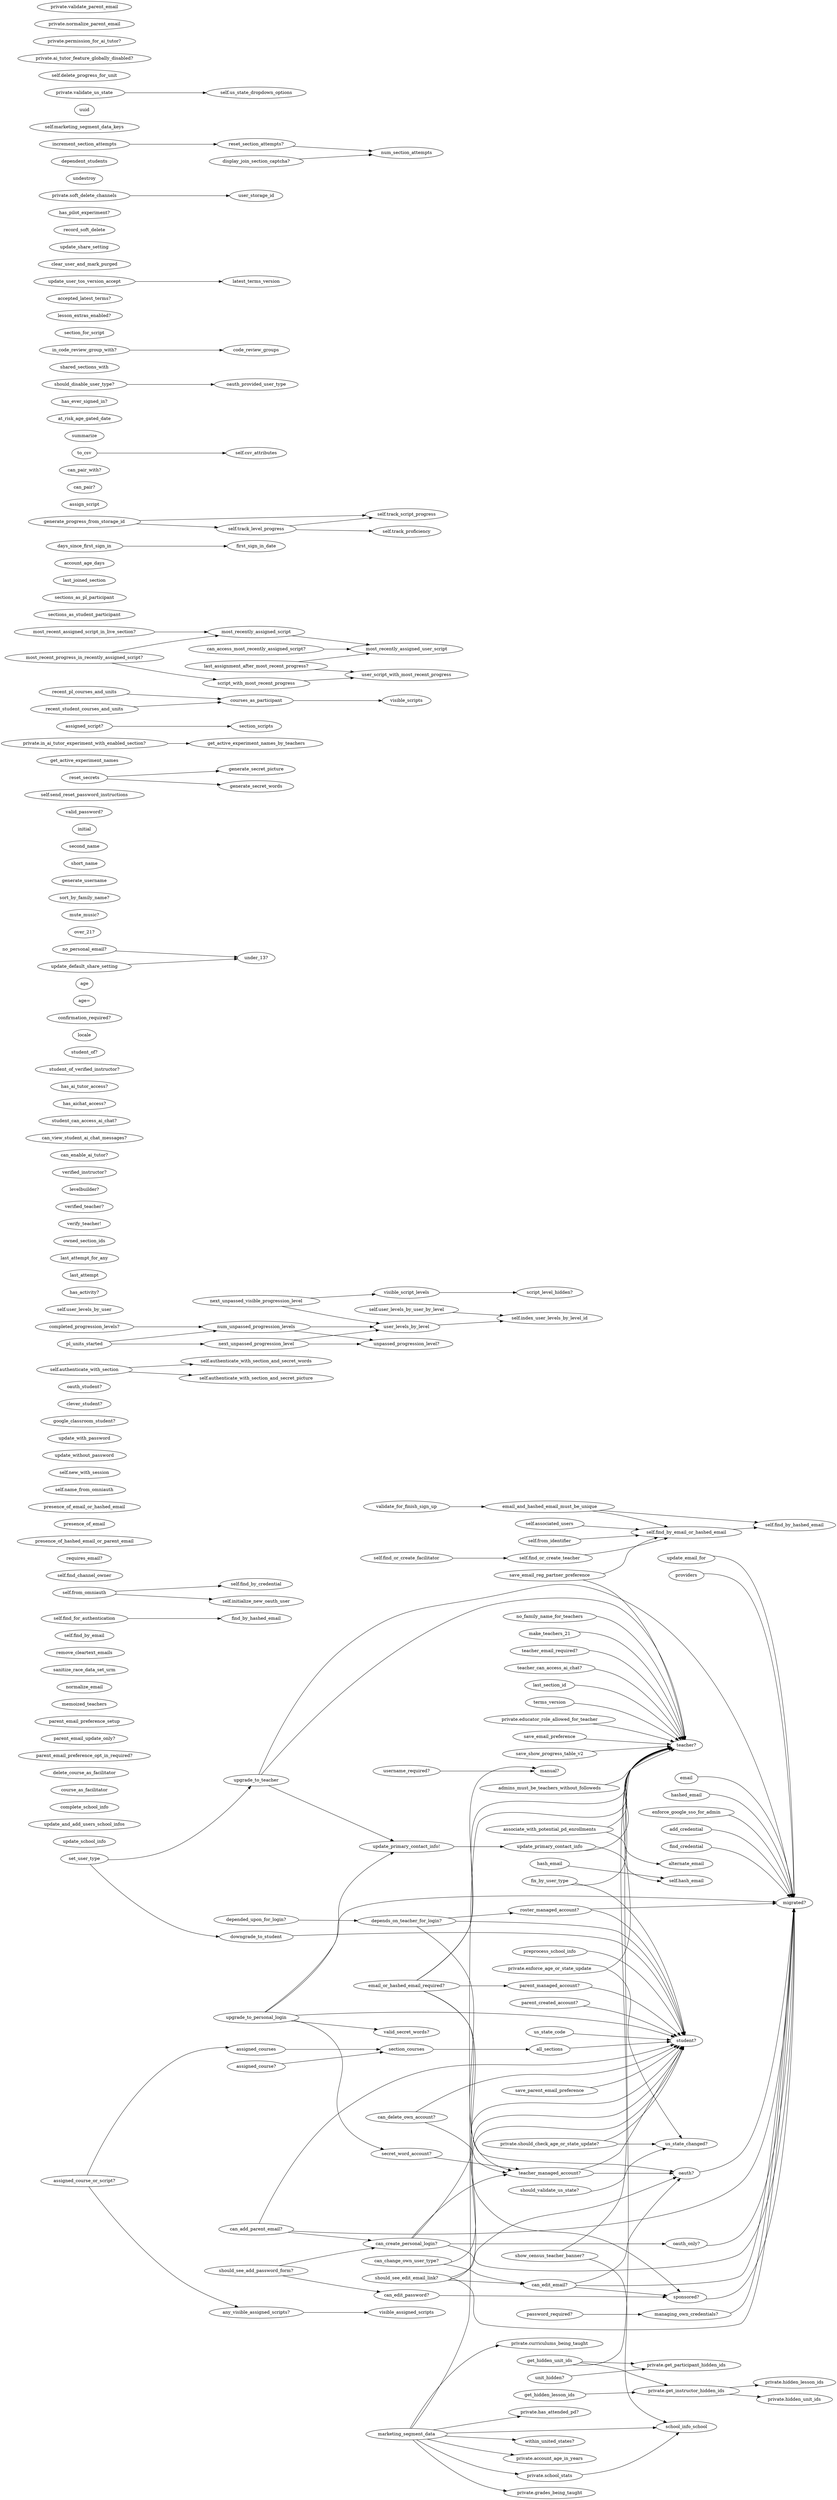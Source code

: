 digraph {
    rankdir=LR;
		save_email_preference -> "teacher?";
    save_parent_email_preference -> "student?";
    save_email_reg_partner_preference -> "self.find_by_email_or_hashed_email";
    save_email_reg_partner_preference -> "teacher?";
    save_show_progress_table_v2 -> "teacher?";
    preprocess_school_info -> "student?";
    update_school_info;
    update_and_add_users_school_infos;
    complete_school_info;
    admins_must_be_teachers_without_followeds -> "teacher?";
    no_family_name_for_teachers -> "teacher?";
    email -> "migrated?";
    hashed_email -> "migrated?";
    alternate_email;
    course_as_facilitator;
    delete_course_as_facilitator;
    "self.from_identifier" -> "self.find_by_email_or_hashed_email";
    "self.find_or_create_teacher" -> "self.find_by_email_or_hashed_email";
    "self.find_or_create_facilitator" -> "self.find_or_create_teacher";
    "parent_email_preference_opt_in_required?";
    "parent_email_update_only?";
    parent_email_preference_setup;
    memoized_teachers;
    make_teachers_21 -> "teacher?";
    normalize_email;
    "self.hash_email";
    hash_email -> "self.hash_email";
    sanitize_race_data_set_urm;
    enforce_google_sso_for_admin -> "migrated?";
    fix_by_user_type -> "student?";
    fix_by_user_type -> "teacher?";
    remove_cleartext_emails;
    "self.find_by_email_or_hashed_email" -> "self.find_by_hashed_email";
    "self.find_by_hashed_email";
    "self.find_by_email";
    find_by_hashed_email;
    "self.find_by_credential";
    add_credential -> "migrated?";
    find_credential -> "migrated?";
    "self.find_channel_owner";
    "requires_email?";
    "presence_of_hashed_email_or_parent_email";
    "presence_of_email";
    "presence_of_email_or_hashed_email";
    email_and_hashed_email_must_be_unique -> "self.find_by_email_or_hashed_email";
    email_and_hashed_email_must_be_unique -> "self.find_by_hashed_email";
    validate_for_finish_sign_up -> email_and_hashed_email_must_be_unique;
    "self.name_from_omniauth";
    "self.from_omniauth" -> "self.find_by_credential";
    "self.from_omniauth" -> "self.initialize_new_oauth_user";
    "self.initialize_new_oauth_user";
    "oauth?" -> "migrated?";
    "oauth_only?" -> "migrated?";
    "self.new_with_session";
    "managing_own_credentials?" -> "migrated?";
    "password_required?" -> "managing_own_credentials?";
    "teacher_email_required?" -> "teacher?";
    "email_or_hashed_email_required?" -> "teacher?";
    "email_or_hashed_email_required?" -> "manual?";
    "email_or_hashed_email_required?" -> "sponsored?";
    "email_or_hashed_email_required?" -> "oauth?";
    "email_or_hashed_email_required?" -> "parent_managed_account?";
    "username_required?" -> "manual?";
    update_without_password;
    update_with_password;
    update_email_for -> "migrated?";
    update_primary_contact_info -> "self.hash_email";
    update_primary_contact_info -> "teacher?";
    "update_primary_contact_info!" -> update_primary_contact_info;
    upgrade_to_personal_login -> "secret_word_account?";
    upgrade_to_personal_login -> "valid_secret_words?";
    upgrade_to_personal_login -> "update_primary_contact_info!";
    upgrade_to_personal_login -> "migrated?";
    upgrade_to_personal_login -> "student?";
    set_user_type -> upgrade_to_teacher;
    set_user_type -> downgrade_to_student;
    downgrade_to_student -> "student?";
    upgrade_to_teacher -> "update_primary_contact_info!";
    upgrade_to_teacher -> "migrated?";
    upgrade_to_teacher -> "teacher?";
    "secret_word_account?" -> "teacher_managed_account?";
    "google_classroom_student?";
    "clever_student?";
    "oauth_student?";
    "self.find_for_authentication" -> find_by_hashed_email;
    "self.authenticate_with_section" -> "self.authenticate_with_section_and_secret_words";
    "self.authenticate_with_section" -> "self.authenticate_with_section_and_secret_picture";
    "self.authenticate_with_section_and_secret_words";
    "self.authenticate_with_section_and_secret_picture";
    "self.index_user_levels_by_level_id";
    user_levels_by_level -> "self.index_user_levels_by_level_id";
    "self.user_levels_by_user";
    "self.user_levels_by_user_by_level" -> "self.index_user_levels_by_level_id";
    "has_activity?"
    next_unpassed_visible_progression_level -> visible_script_levels;
    next_unpassed_visible_progression_level -> user_levels_by_level;
    next_unpassed_progression_level -> user_levels_by_level;
    next_unpassed_progression_level -> "unpassed_progression_level?";
    "completed_progression_levels?" -> num_unpassed_progression_levels;
    num_unpassed_progression_levels -> user_levels_by_level;
    num_unpassed_progression_levels -> "unpassed_progression_level?";
    "unpassed_progression_level?";
    last_attempt;
    last_attempt_for_any;
    owned_section_ids;
    "script_level_hidden?";
    visible_script_levels -> "script_level_hidden?";
    "unit_hidden?" -> "private.get_participant_hidden_ids";
    "get_hidden_lesson_ids" -> "private.get_instructor_hidden_ids";
    get_hidden_unit_ids -> "private.get_instructor_hidden_ids";
    get_hidden_unit_ids -> "private.get_participant_hidden_ids";
    get_hidden_unit_ids -> "teacher?";
    "verify_teacher!";
    "verified_teacher?";
    "levelbuilder?";
    "verified_instructor?";
    "can_enable_ai_tutor?";
    "can_view_student_ai_chat_messages?";
    "teacher_can_access_ai_chat?" -> "teacher?";
    "student_can_access_ai_chat?";
    "has_aichat_access?";
    "has_ai_tutor_access?";
    "student_of_verified_instructor?";
    "student_of?";
    locale;
    "confirmation_required?";
    "age=";
    age;
    "under_13?";
    "over_21?";
    "mute_music?";
    "sort_by_family_name?";
    generate_username;
    short_name;
    second_name;
    initial;
    "valid_secret_words?"
    "valid_password?"
    "self.associated_users" -> "self.find_by_email_or_hashed_email";
    "self.send_reset_password_instructions";
    reset_secrets -> generate_secret_picture;
    reset_secrets -> generate_secret_words;
    generate_secret_picture;
    generate_secret_words;
    get_active_experiment_names;
    get_active_experiment_names_by_teachers;
    assigned_courses -> section_courses;
    "assigned_course?" -> section_courses;
    "assigned_script?" -> section_scripts;
    courses_as_participant -> visible_scripts;
    visible_assigned_scripts;
    "any_visible_assigned_scripts?" -> visible_assigned_scripts;
    most_recently_assigned_user_script;
    "most_recently_assigned_script" -> most_recently_assigned_user_script;
    "can_access_most_recently_assigned_script?" -> most_recently_assigned_user_script;
    user_script_with_most_recent_progress;
    script_with_most_recent_progress -> user_script_with_most_recent_progress;
    "most_recent_progress_in_recently_assigned_script?" -> script_with_most_recent_progress;
    "most_recent_progress_in_recently_assigned_script?" -> most_recently_assigned_script;
    "last_assignment_after_most_recent_progress?" -> most_recently_assigned_user_script;
    "last_assignment_after_most_recent_progress?" -> user_script_with_most_recent_progress;
    "most_recent_assigned_script_in_live_section?" -> most_recently_assigned_script;
    "assigned_course_or_script?" -> assigned_courses;
    "assigned_course_or_script?" -> "any_visible_assigned_scripts?";
    recent_pl_courses_and_units -> courses_as_participant;
    pl_units_started -> num_unpassed_progression_levels;
    pl_units_started -> next_unpassed_progression_level;
    recent_student_courses_and_units -> courses_as_participant;
    sections_as_student_participant;
    sections_as_pl_participant;
    all_sections -> "student?";
    section_courses -> all_sections;
    visible_scripts;
    section_scripts;
    last_section_id -> "teacher?";
    last_joined_section;
    account_age_days;
    first_sign_in_date;
    days_since_first_sign_in -> first_sign_in_date;
    "self.track_script_progress";
    "self.track_proficiency";
    "self.track_level_progress" -> "self.track_script_progress";
    "self.track_level_progress" -> "self.track_proficiency";
    assign_script;
    "can_pair?";
    "can_pair_with?";
    "self.csv_attributes";
    to_csv -> "self.csv_attributes";
    summarize;
    at_risk_age_gated_date;
    "has_ever_signed_in?";
    "migrated?";
    "manual?";
    "sponsored?" -> "migrated?";
    "should_see_edit_email_link?" -> "migrated?";
    "should_see_edit_email_link?" -> "can_edit_email?";
    "should_see_edit_email_link?" -> "student?";
    "should_see_edit_email_link?" -> "oauth?";
    "should_see_add_password_form?" -> "can_create_personal_login?";
    "should_see_add_password_form?" -> "can_edit_password?";
    "should_disable_user_type?" -> oauth_provided_user_type;
    oauth_provided_user_type;
    "can_edit_email?" -> "migrated?";
    "can_edit_email?" -> "sponsored?";
    "can_edit_email?" -> "oauth?";
    "can_edit_password?" -> "sponsored?";
    "can_change_own_user_type?" -> "student?";
    "can_change_own_user_type?" -> "can_edit_email?";
    "can_delete_own_account?" -> "student?";
    "can_delete_own_account?" -> "teacher_managed_account?";
    shared_sections_with;
    "in_code_review_group_with?" -> code_review_groups;
    "can_create_personal_login?" -> "student?";
    "can_create_personal_login?" -> "teacher_managed_account?";
    "can_create_personal_login?" -> "migrated?";
    "can_create_personal_login?" -> "oauth_only?";
    "teacher_managed_account?" -> "student?";
    "teacher_managed_account?" -> "oauth?";
    "roster_managed_account?" -> "student?";
    "roster_managed_account?" -> "migrated?";
    "parent_managed_account?" -> "student?";
    "parent_created_account?" -> "student?";
    "can_add_parent_email?" -> "student?";
    "can_add_parent_email?" -> "can_create_personal_login?";
    "can_add_parent_email?" -> "migrated?";
    "no_personal_email?" -> "under_13?";
    section_for_script;
    "lesson_extras_enabled?";
    terms_version -> "teacher?";
    "accepted_latest_terms?";
    update_user_tos_version_accept -> latest_terms_version;
    school_info_school;
    "show_census_teacher_banner?" -> school_info_school;
    "show_census_teacher_banner?" -> "teacher?";
    clear_user_and_mark_purged;
    "within_united_states?";
    associate_with_potential_pd_enrollments -> "teacher?";
    associate_with_potential_pd_enrollments -> alternate_email;
    update_default_share_setting -> "under_13?";
    update_share_setting;
    generate_progress_from_storage_id -> "self.track_script_progress";
    generate_progress_from_storage_id -> "self.track_level_progress";
    record_soft_delete;
    "has_pilot_experiment?";
    user_storage_id;
    undestroy;
    "depended_upon_for_login?" -> "depends_on_teacher_for_login?";
    "depends_on_teacher_for_login?" -> "student?";
    "depends_on_teacher_for_login?" -> "teacher_managed_account?";
    "depends_on_teacher_for_login?" -> "roster_managed_account?";
    dependent_students;
    providers -> "migrated?";
    num_section_attempts;
    "reset_section_attempts?" -> num_section_attempts;
    "display_join_section_captcha?" -> num_section_attempts;
    increment_section_attempts -> "reset_section_attempts?";
    marketing_segment_data -> "teacher?";
    marketing_segment_data -> "private.account_age_in_years";
    marketing_segment_data -> "private.grades_being_taught";
    marketing_segment_data -> "private.curriculums_being_taught";
    marketing_segment_data -> "private.has_attended_pd?";
    marketing_segment_data -> "within_united_states?";
    marketing_segment_data -> "private.school_stats";
    marketing_segment_data -> school_info_school;
    "self.marketing_segment_data_keys";
    code_review_groups;
    uuid;
    us_state_code -> "student?";
    "self.us_state_dropdown_options";
    "us_state_changed?";
    "should_validate_us_state?" -> "us_state_changed?";
    "self.delete_progress_for_unit";
    "private.should_check_age_or_state_update?" -> "student?";
    "private.should_check_age_or_state_update?" -> "us_state_changed?";
    "private.enforce_age_or_state_update" -> "us_state_changed?";
    "private.enforce_age_or_state_update" -> "teacher?";
    "private.educator_role_allowed_for_teacher" -> "teacher?";
    "private.ai_tutor_feature_globally_disabled?";
    "private.permission_for_ai_tutor?";
    "private.in_ai_tutor_experiment_with_enabled_section?" -> get_active_experiment_names_by_teachers;
    "private.soft_delete_channels" -> user_storage_id;
    "private.account_age_in_years";
    "private.grades_being_taught";
    "private.curriculums_being_taught";
    "private.has_attended_pd?";
    "private.school_stats" -> school_info_school;
    "private.hidden_lesson_ids";
    "private.hidden_unit_ids";
    "private.get_instructor_hidden_ids" -> "private.hidden_lesson_ids";
    "private.get_instructor_hidden_ids" -> "private.hidden_unit_ids";
    "private.normalize_parent_email";
    "private.validate_parent_email";
    "private.validate_us_state" -> "self.us_state_dropdown_options";
}
